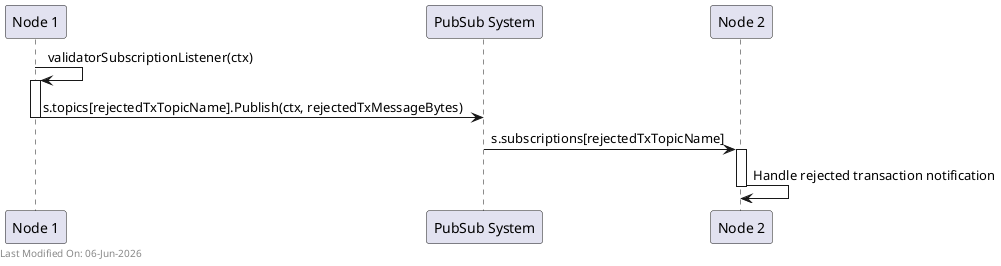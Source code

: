 @startuml

participant "Node 1" as Node1
participant "PubSub System" as PubSub
participant "Node 2" as Node2

Node1 -> Node1: validatorSubscriptionListener(ctx)
activate Node1
Node1 -> PubSub: s.topics[rejectedTxTopicName].Publish(ctx, rejectedTxMessageBytes)
deactivate Node1

PubSub -> Node2: s.subscriptions[rejectedTxTopicName]
activate Node2
Node2 -> Node2: Handle rejected transaction notification
deactivate Node2

left footer Last Modified On: %date("dd-MMM-yyyy")

@enduml
